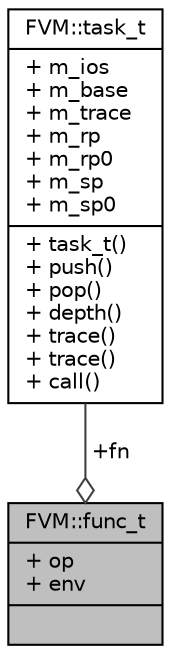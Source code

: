 digraph "FVM::func_t"
{
  edge [fontname="Helvetica",fontsize="10",labelfontname="Helvetica",labelfontsize="10"];
  node [fontname="Helvetica",fontsize="10",shape=record];
  Node1 [label="{FVM::func_t\n|+ op\l+ env\l|}",height=0.2,width=0.4,color="black", fillcolor="grey75", style="filled", fontcolor="black"];
  Node2 -> Node1 [color="grey25",fontsize="10",style="solid",label=" +fn" ,arrowhead="odiamond",fontname="Helvetica"];
  Node2 [label="{FVM::task_t\n|+ m_ios\l+ m_base\l+ m_trace\l+ m_rp\l+ m_rp0\l+ m_sp\l+ m_sp0\l|+ task_t()\l+ push()\l+ pop()\l+ depth()\l+ trace()\l+ trace()\l+ call()\l}",height=0.2,width=0.4,color="black", fillcolor="white", style="filled",URL="$da/de0/structFVM_1_1task__t.html"];
}
